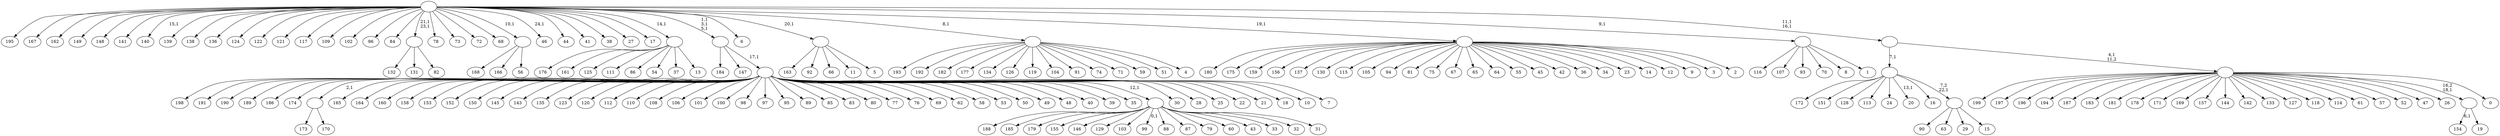 digraph T {
	225 [label="199"]
	224 [label="198"]
	223 [label="197"]
	222 [label="196"]
	221 [label="195"]
	220 [label="194"]
	219 [label="193"]
	218 [label="192"]
	217 [label="191"]
	216 [label="190"]
	215 [label="189"]
	214 [label="188"]
	213 [label="187"]
	212 [label="186"]
	211 [label="185"]
	210 [label="184"]
	209 [label="183"]
	208 [label="182"]
	207 [label="181"]
	206 [label="180"]
	205 [label="179"]
	204 [label="178"]
	203 [label="177"]
	202 [label="176"]
	201 [label="175"]
	200 [label="174"]
	199 [label="173"]
	198 [label="172"]
	197 [label="171"]
	196 [label="170"]
	195 [label=""]
	194 [label="169"]
	193 [label="168"]
	192 [label="167"]
	191 [label="166"]
	190 [label="165"]
	189 [label="164"]
	188 [label="163"]
	187 [label="162"]
	186 [label="161"]
	185 [label="160"]
	184 [label="159"]
	183 [label="158"]
	182 [label="157"]
	181 [label="156"]
	180 [label="155"]
	179 [label="154"]
	177 [label="153"]
	176 [label="152"]
	175 [label="151"]
	174 [label="150"]
	173 [label="149"]
	172 [label="148"]
	171 [label="147"]
	170 [label="146"]
	169 [label="145"]
	168 [label="144"]
	167 [label="143"]
	166 [label="142"]
	165 [label="141"]
	164 [label="140"]
	162 [label="139"]
	161 [label="138"]
	160 [label="137"]
	159 [label="136"]
	158 [label="135"]
	157 [label="134"]
	156 [label="133"]
	155 [label="132"]
	154 [label="131"]
	153 [label="130"]
	152 [label="129"]
	151 [label="128"]
	150 [label="127"]
	149 [label="126"]
	148 [label="125"]
	147 [label="124"]
	146 [label="123"]
	145 [label="122"]
	144 [label="121"]
	143 [label="120"]
	142 [label="119"]
	141 [label="118"]
	140 [label="117"]
	139 [label="116"]
	138 [label="115"]
	137 [label="114"]
	136 [label="113"]
	135 [label="112"]
	134 [label="111"]
	133 [label="110"]
	132 [label="109"]
	131 [label="108"]
	130 [label="107"]
	129 [label="106"]
	128 [label="105"]
	127 [label="104"]
	126 [label="103"]
	125 [label="102"]
	124 [label="101"]
	123 [label="100"]
	122 [label="99"]
	120 [label="98"]
	119 [label="97"]
	118 [label="96"]
	117 [label="95"]
	116 [label="94"]
	115 [label="93"]
	114 [label="92"]
	113 [label="91"]
	112 [label="90"]
	111 [label="89"]
	110 [label="88"]
	109 [label="87"]
	108 [label="86"]
	107 [label="85"]
	106 [label="84"]
	105 [label="83"]
	104 [label="82"]
	103 [label=""]
	101 [label="81"]
	100 [label="80"]
	99 [label="79"]
	98 [label="78"]
	97 [label="77"]
	96 [label="76"]
	95 [label="75"]
	94 [label="74"]
	93 [label="73"]
	92 [label="72"]
	91 [label="71"]
	90 [label="70"]
	89 [label="69"]
	88 [label="68"]
	87 [label="67"]
	86 [label="66"]
	85 [label="65"]
	84 [label="64"]
	83 [label="63"]
	82 [label="62"]
	81 [label="61"]
	80 [label="60"]
	79 [label="59"]
	78 [label="58"]
	77 [label="57"]
	76 [label="56"]
	75 [label=""]
	74 [label="55"]
	73 [label="54"]
	72 [label="53"]
	71 [label="52"]
	70 [label="51"]
	69 [label="50"]
	68 [label="49"]
	67 [label="48"]
	66 [label="47"]
	65 [label="46"]
	63 [label="45"]
	62 [label="44"]
	61 [label="43"]
	60 [label="42"]
	59 [label="41"]
	58 [label="40"]
	57 [label="39"]
	56 [label="38"]
	55 [label="37"]
	54 [label="36"]
	53 [label="35"]
	52 [label="34"]
	51 [label="33"]
	50 [label="32"]
	49 [label="31"]
	48 [label=""]
	47 [label="30"]
	46 [label="29"]
	45 [label="28"]
	44 [label="27"]
	43 [label="26"]
	42 [label="25"]
	41 [label="24"]
	40 [label="23"]
	39 [label="22"]
	38 [label="21"]
	37 [label="20"]
	35 [label="19"]
	34 [label=""]
	33 [label="18"]
	32 [label="17"]
	31 [label="16"]
	30 [label="15"]
	29 [label=""]
	28 [label=""]
	27 [label="14"]
	26 [label="13"]
	25 [label=""]
	24 [label="12"]
	23 [label="11"]
	22 [label="10"]
	21 [label="9"]
	20 [label="8"]
	19 [label="7"]
	18 [label=""]
	17 [label=""]
	14 [label="6"]
	13 [label="5"]
	12 [label=""]
	11 [label="4"]
	10 [label=""]
	9 [label="3"]
	8 [label="2"]
	7 [label=""]
	6 [label="1"]
	5 [label=""]
	4 [label="0"]
	3 [label=""]
	2 [label=""]
	0 [label=""]
	195 -> 199 [label=""]
	195 -> 196 [label=""]
	103 -> 155 [label=""]
	103 -> 154 [label=""]
	103 -> 104 [label=""]
	75 -> 193 [label=""]
	75 -> 191 [label=""]
	75 -> 76 [label=""]
	48 -> 122 [label="0,1"]
	48 -> 214 [label=""]
	48 -> 211 [label=""]
	48 -> 205 [label=""]
	48 -> 180 [label=""]
	48 -> 170 [label=""]
	48 -> 152 [label=""]
	48 -> 126 [label=""]
	48 -> 110 [label=""]
	48 -> 109 [label=""]
	48 -> 99 [label=""]
	48 -> 80 [label=""]
	48 -> 61 [label=""]
	48 -> 51 [label=""]
	48 -> 50 [label=""]
	48 -> 49 [label=""]
	34 -> 179 [label="6,1"]
	34 -> 35 [label=""]
	29 -> 112 [label=""]
	29 -> 83 [label=""]
	29 -> 46 [label=""]
	29 -> 30 [label=""]
	28 -> 37 [label="13,1"]
	28 -> 198 [label=""]
	28 -> 175 [label=""]
	28 -> 151 [label=""]
	28 -> 136 [label=""]
	28 -> 41 [label=""]
	28 -> 31 [label=""]
	28 -> 29 [label="7,2\n22,1"]
	25 -> 202 [label=""]
	25 -> 186 [label=""]
	25 -> 148 [label=""]
	25 -> 134 [label=""]
	25 -> 108 [label=""]
	25 -> 73 [label=""]
	25 -> 55 [label=""]
	25 -> 26 [label=""]
	18 -> 224 [label=""]
	18 -> 217 [label=""]
	18 -> 216 [label=""]
	18 -> 215 [label=""]
	18 -> 212 [label=""]
	18 -> 200 [label=""]
	18 -> 195 [label="2,1"]
	18 -> 190 [label=""]
	18 -> 189 [label=""]
	18 -> 185 [label=""]
	18 -> 183 [label=""]
	18 -> 177 [label=""]
	18 -> 176 [label=""]
	18 -> 174 [label=""]
	18 -> 169 [label=""]
	18 -> 167 [label=""]
	18 -> 158 [label=""]
	18 -> 146 [label=""]
	18 -> 143 [label=""]
	18 -> 135 [label=""]
	18 -> 133 [label=""]
	18 -> 131 [label=""]
	18 -> 129 [label=""]
	18 -> 124 [label=""]
	18 -> 123 [label=""]
	18 -> 120 [label=""]
	18 -> 119 [label=""]
	18 -> 117 [label=""]
	18 -> 111 [label=""]
	18 -> 107 [label=""]
	18 -> 105 [label=""]
	18 -> 100 [label=""]
	18 -> 97 [label=""]
	18 -> 96 [label=""]
	18 -> 89 [label=""]
	18 -> 82 [label=""]
	18 -> 78 [label=""]
	18 -> 72 [label=""]
	18 -> 69 [label=""]
	18 -> 68 [label=""]
	18 -> 67 [label=""]
	18 -> 58 [label=""]
	18 -> 57 [label=""]
	18 -> 53 [label=""]
	18 -> 48 [label="12,1"]
	18 -> 47 [label=""]
	18 -> 45 [label=""]
	18 -> 42 [label=""]
	18 -> 39 [label=""]
	18 -> 38 [label=""]
	18 -> 33 [label=""]
	18 -> 22 [label=""]
	18 -> 19 [label=""]
	17 -> 210 [label=""]
	17 -> 171 [label=""]
	17 -> 18 [label="17,1"]
	12 -> 188 [label=""]
	12 -> 114 [label=""]
	12 -> 86 [label=""]
	12 -> 23 [label=""]
	12 -> 13 [label=""]
	10 -> 219 [label=""]
	10 -> 218 [label=""]
	10 -> 208 [label=""]
	10 -> 203 [label=""]
	10 -> 157 [label=""]
	10 -> 149 [label=""]
	10 -> 142 [label=""]
	10 -> 127 [label=""]
	10 -> 113 [label=""]
	10 -> 94 [label=""]
	10 -> 91 [label=""]
	10 -> 79 [label=""]
	10 -> 70 [label=""]
	10 -> 11 [label=""]
	7 -> 206 [label=""]
	7 -> 201 [label=""]
	7 -> 184 [label=""]
	7 -> 181 [label=""]
	7 -> 160 [label=""]
	7 -> 153 [label=""]
	7 -> 138 [label=""]
	7 -> 128 [label=""]
	7 -> 116 [label=""]
	7 -> 101 [label=""]
	7 -> 95 [label=""]
	7 -> 87 [label=""]
	7 -> 85 [label=""]
	7 -> 84 [label=""]
	7 -> 74 [label=""]
	7 -> 63 [label=""]
	7 -> 60 [label=""]
	7 -> 54 [label=""]
	7 -> 52 [label=""]
	7 -> 40 [label=""]
	7 -> 27 [label=""]
	7 -> 24 [label=""]
	7 -> 21 [label=""]
	7 -> 9 [label=""]
	7 -> 8 [label=""]
	5 -> 139 [label=""]
	5 -> 130 [label=""]
	5 -> 115 [label=""]
	5 -> 90 [label=""]
	5 -> 20 [label=""]
	5 -> 6 [label=""]
	3 -> 225 [label=""]
	3 -> 223 [label=""]
	3 -> 222 [label=""]
	3 -> 220 [label=""]
	3 -> 213 [label=""]
	3 -> 209 [label=""]
	3 -> 207 [label=""]
	3 -> 204 [label=""]
	3 -> 197 [label=""]
	3 -> 194 [label=""]
	3 -> 182 [label=""]
	3 -> 168 [label=""]
	3 -> 166 [label=""]
	3 -> 156 [label=""]
	3 -> 150 [label=""]
	3 -> 141 [label=""]
	3 -> 137 [label=""]
	3 -> 81 [label=""]
	3 -> 77 [label=""]
	3 -> 71 [label=""]
	3 -> 66 [label=""]
	3 -> 43 [label=""]
	3 -> 34 [label="16,2\n18,1"]
	3 -> 4 [label=""]
	2 -> 28 [label="7,1"]
	2 -> 3 [label="4,1\n11,2"]
	0 -> 2 [label="11,1\n16,1"]
	0 -> 17 [label="1,1\n3,1\n5,1"]
	0 -> 65 [label="24,1"]
	0 -> 103 [label="21,1\n23,1"]
	0 -> 164 [label="15,1"]
	0 -> 221 [label=""]
	0 -> 192 [label=""]
	0 -> 187 [label=""]
	0 -> 173 [label=""]
	0 -> 172 [label=""]
	0 -> 165 [label=""]
	0 -> 162 [label=""]
	0 -> 161 [label=""]
	0 -> 159 [label=""]
	0 -> 147 [label=""]
	0 -> 145 [label=""]
	0 -> 144 [label=""]
	0 -> 140 [label=""]
	0 -> 132 [label=""]
	0 -> 125 [label=""]
	0 -> 118 [label=""]
	0 -> 106 [label=""]
	0 -> 98 [label=""]
	0 -> 93 [label=""]
	0 -> 92 [label=""]
	0 -> 88 [label=""]
	0 -> 75 [label="10,1"]
	0 -> 62 [label=""]
	0 -> 59 [label=""]
	0 -> 56 [label=""]
	0 -> 44 [label=""]
	0 -> 32 [label=""]
	0 -> 25 [label="14,1"]
	0 -> 14 [label=""]
	0 -> 12 [label="20,1"]
	0 -> 10 [label="8,1"]
	0 -> 7 [label="19,1"]
	0 -> 5 [label="9,1"]
}
